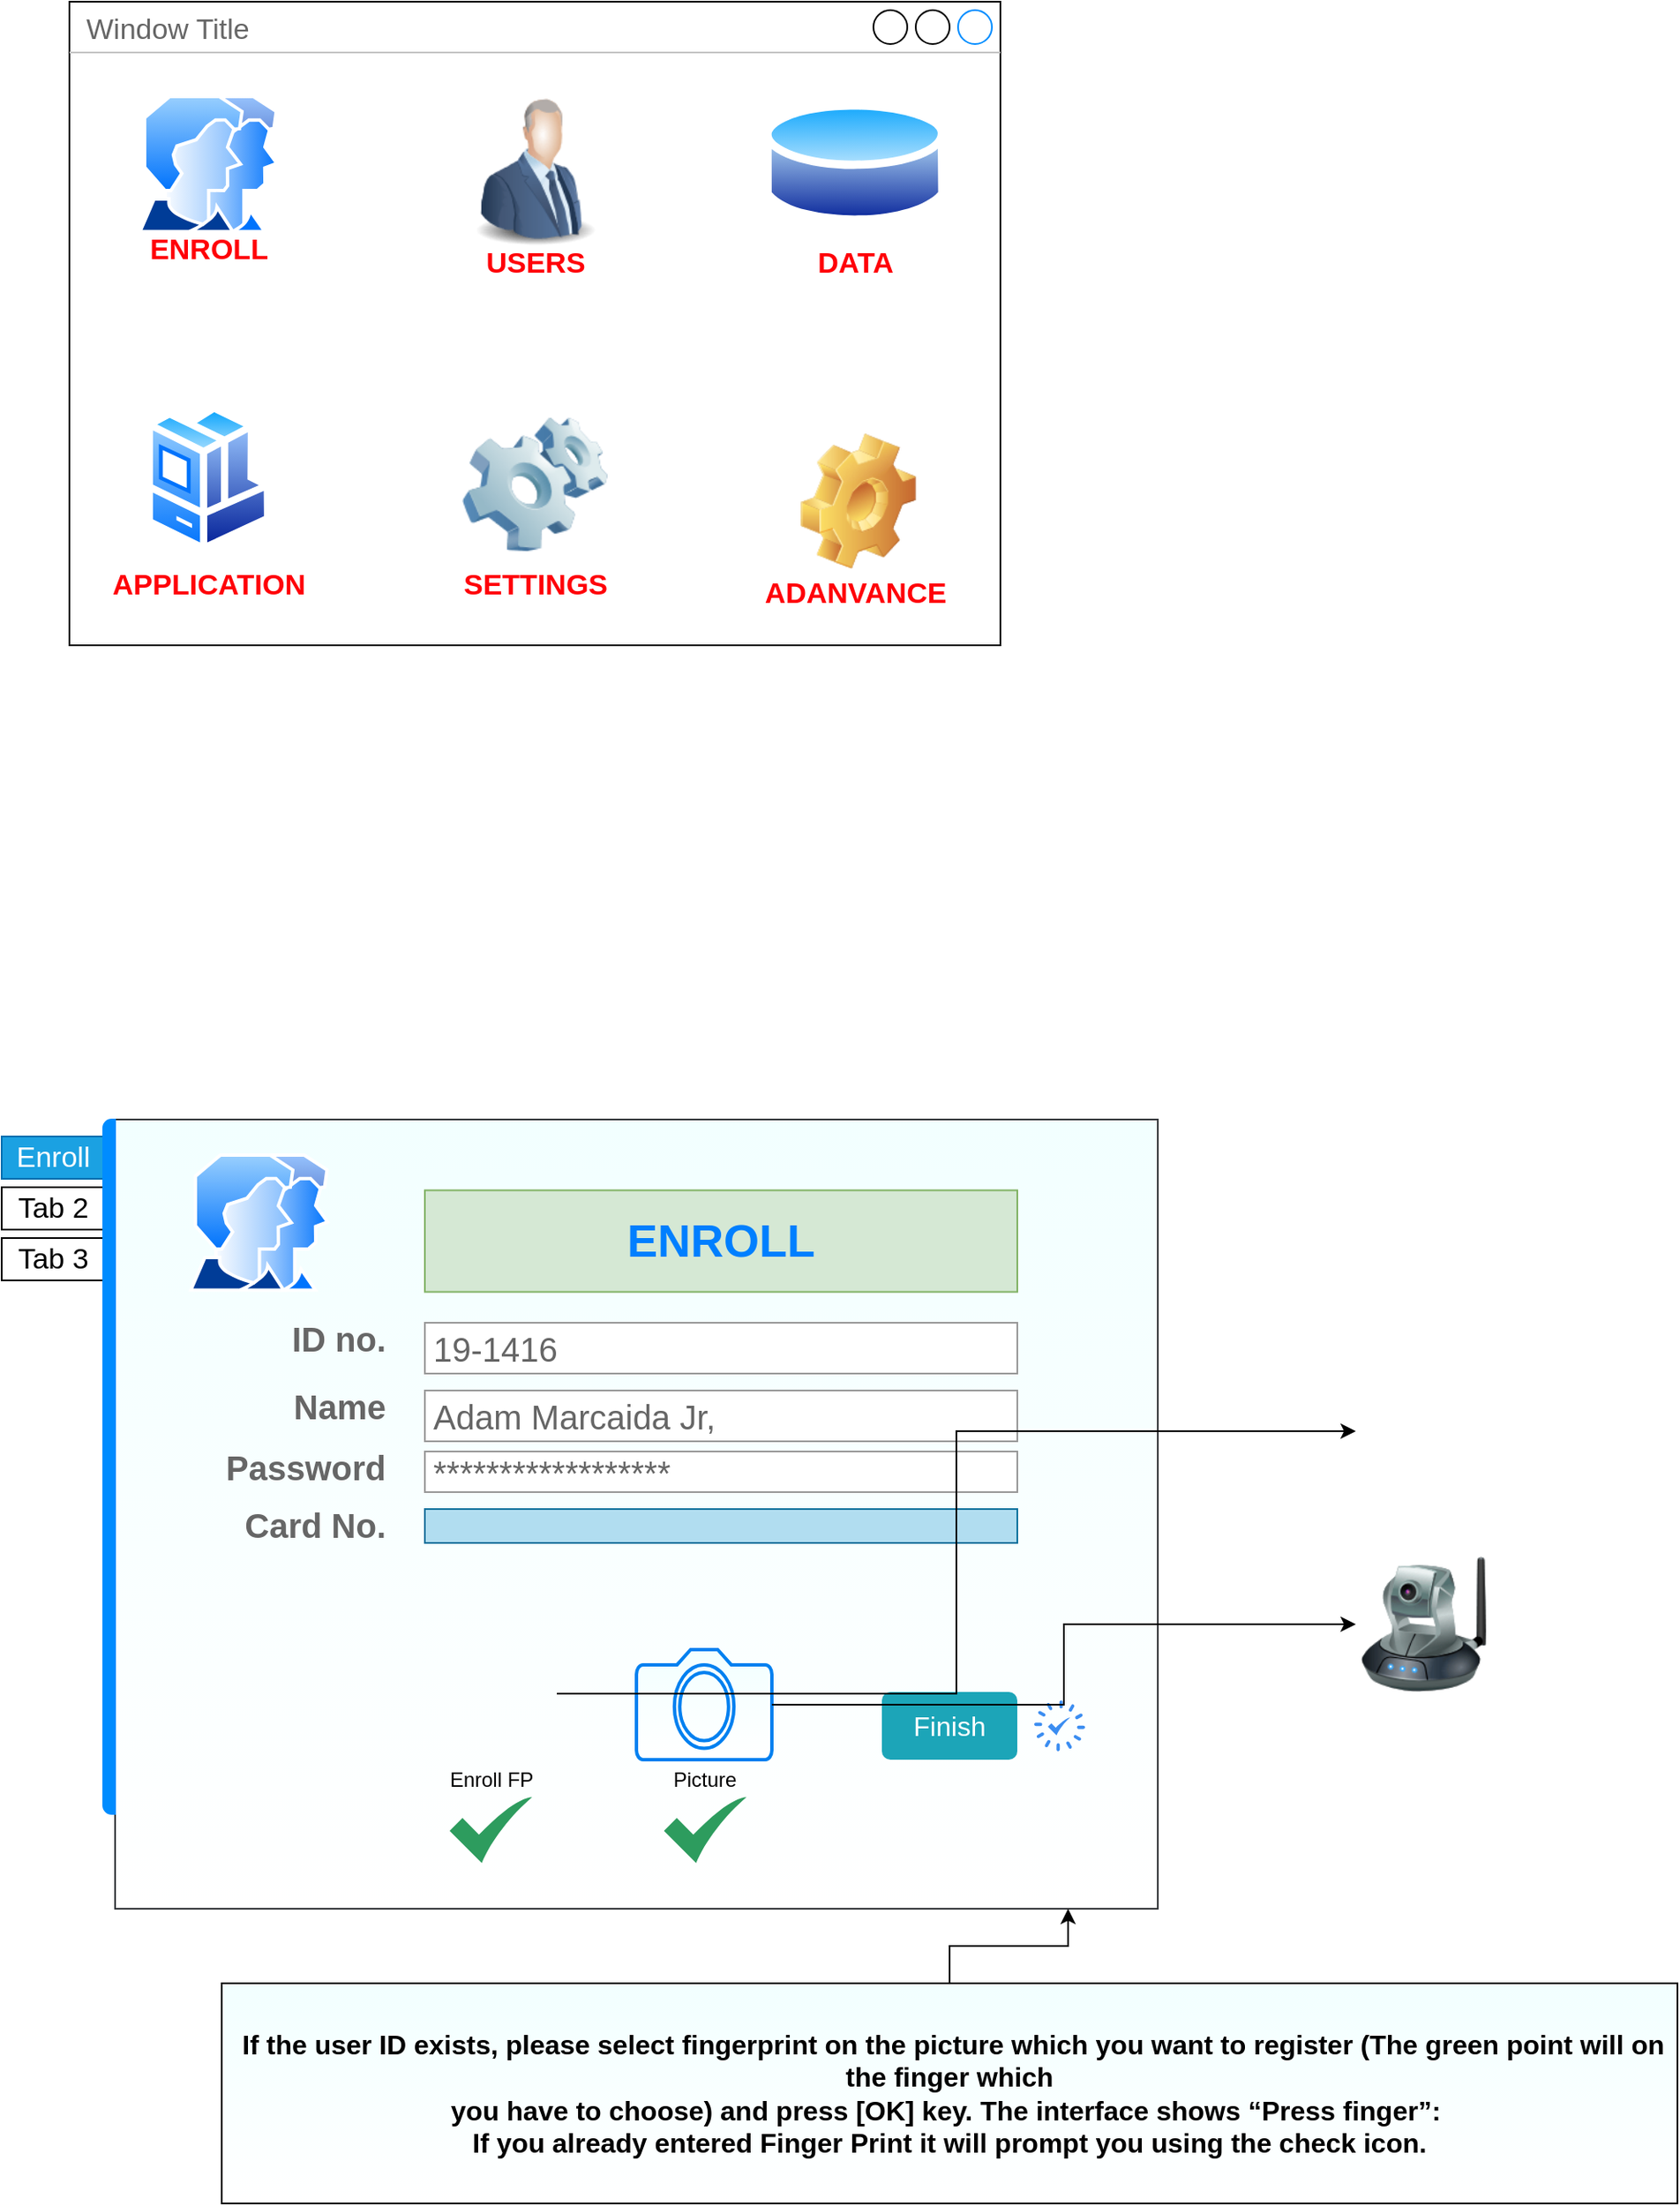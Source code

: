 <mxfile version="13.8.6" type="github">
  <diagram id="omvWzpszIbfOMrYEtXJd" name="Page-1">
    <mxGraphModel dx="1346" dy="1681" grid="1" gridSize="10" guides="1" tooltips="1" connect="1" arrows="1" fold="1" page="1" pageScale="1" pageWidth="1100" pageHeight="850" math="0" shadow="0">
      <root>
        <mxCell id="0" />
        <mxCell id="1" parent="0" />
        <mxCell id="L0Wl1w1Pw-v7TW8PgjGB-2" value="Window Title" style="strokeWidth=1;shadow=0;dashed=0;align=center;html=1;shape=mxgraph.mockup.containers.window;align=left;verticalAlign=top;spacingLeft=8;strokeColor2=#008cff;strokeColor3=#c4c4c4;fontColor=#666666;mainText=;fontSize=17;labelBackgroundColor=none;" vertex="1" parent="1">
          <mxGeometry x="80" y="-620" width="550" height="380" as="geometry" />
        </mxCell>
        <mxCell id="L0Wl1w1Pw-v7TW8PgjGB-3" value="" style="image;html=1;image=img/lib/clip_art/people/Suit_Man_Blue_128x128.png" vertex="1" parent="1">
          <mxGeometry x="310" y="-565" width="90" height="90" as="geometry" />
        </mxCell>
        <mxCell id="L0Wl1w1Pw-v7TW8PgjGB-4" value="" style="image;html=1;image=img/lib/clip_art/general/Gear_128x128.png" vertex="1" parent="1">
          <mxGeometry x="502" y="-365" width="88.1" height="80" as="geometry" />
        </mxCell>
        <mxCell id="L0Wl1w1Pw-v7TW8PgjGB-5" value="" style="image;html=1;image=img/lib/clip_art/computers/Software_128x128.png" vertex="1" parent="1">
          <mxGeometry x="310" y="-375" width="90" height="80" as="geometry" />
        </mxCell>
        <mxCell id="L0Wl1w1Pw-v7TW8PgjGB-6" value="" style="aspect=fixed;perimeter=ellipsePerimeter;html=1;align=center;shadow=0;dashed=0;spacingTop=3;image;image=img/lib/active_directory/database.svg;" vertex="1" parent="1">
          <mxGeometry x="490" y="-565" width="108.1" height="80" as="geometry" />
        </mxCell>
        <mxCell id="L0Wl1w1Pw-v7TW8PgjGB-8" value="" style="aspect=fixed;perimeter=ellipsePerimeter;html=1;align=center;shadow=0;dashed=0;spacingTop=3;image;image=img/lib/active_directory/user_accounts.svg;" vertex="1" parent="1">
          <mxGeometry x="120" y="-565" width="84.31" height="81.78" as="geometry" />
        </mxCell>
        <mxCell id="L0Wl1w1Pw-v7TW8PgjGB-9" value="" style="aspect=fixed;perimeter=ellipsePerimeter;html=1;align=center;shadow=0;dashed=0;spacingTop=3;image;image=img/lib/active_directory/workstation_client.svg;" vertex="1" parent="1">
          <mxGeometry x="124.97" y="-382.5" width="74.38" height="87.5" as="geometry" />
        </mxCell>
        <mxCell id="L0Wl1w1Pw-v7TW8PgjGB-12" value="" style="strokeWidth=1;shadow=0;dashed=0;align=center;html=1;shape=mxgraph.mockup.containers.marginRect2;rectMarginLeft=67;strokeColor=#36393d;gradientColor=#ffffff;fillColor=#F2FFFF;" vertex="1" parent="1">
          <mxGeometry x="40" y="40" width="683" height="466" as="geometry" />
        </mxCell>
        <mxCell id="L0Wl1w1Pw-v7TW8PgjGB-13" value="Enroll" style="strokeColor=#006EAF;fillColor=#1ba1e2;strokeWidth=1;shadow=0;dashed=0;align=center;html=1;shape=mxgraph.mockup.containers.rrect;rSize=0;fontSize=17;fontColor=#ffffff;" vertex="1" parent="L0Wl1w1Pw-v7TW8PgjGB-12">
          <mxGeometry width="60" height="25" relative="1" as="geometry">
            <mxPoint y="10" as="offset" />
          </mxGeometry>
        </mxCell>
        <mxCell id="L0Wl1w1Pw-v7TW8PgjGB-14" value="Tab 2" style="strokeWidth=1;shadow=0;dashed=0;align=center;html=1;shape=mxgraph.mockup.containers.rrect;rSize=0;fontSize=17;" vertex="1" parent="L0Wl1w1Pw-v7TW8PgjGB-12">
          <mxGeometry width="60" height="25" relative="1" as="geometry">
            <mxPoint y="40" as="offset" />
          </mxGeometry>
        </mxCell>
        <mxCell id="L0Wl1w1Pw-v7TW8PgjGB-15" value="Tab 3" style="strokeWidth=1;shadow=0;dashed=0;align=center;html=1;shape=mxgraph.mockup.containers.rrect;rSize=0;fontSize=17;" vertex="1" parent="L0Wl1w1Pw-v7TW8PgjGB-12">
          <mxGeometry width="60" height="25" relative="1" as="geometry">
            <mxPoint y="70" as="offset" />
          </mxGeometry>
        </mxCell>
        <mxCell id="L0Wl1w1Pw-v7TW8PgjGB-16" value="" style="strokeWidth=1;shadow=0;dashed=0;align=center;html=1;shape=mxgraph.mockup.containers.leftButton;rSize=5;strokeColor=#008cff;fillColor=#008cff;resizeHeight=1;movable=0;deletable=0;" vertex="1" parent="L0Wl1w1Pw-v7TW8PgjGB-12">
          <mxGeometry width="7" height="410" relative="1" as="geometry">
            <mxPoint x="60" as="offset" />
          </mxGeometry>
        </mxCell>
        <mxCell id="L0Wl1w1Pw-v7TW8PgjGB-17" value="" style="aspect=fixed;perimeter=ellipsePerimeter;html=1;align=center;shadow=0;dashed=0;spacingTop=3;image;image=img/lib/active_directory/user_accounts.svg;" vertex="1" parent="L0Wl1w1Pw-v7TW8PgjGB-12">
          <mxGeometry x="110.0" y="20" width="84.31" height="81.78" as="geometry" />
        </mxCell>
        <mxCell id="L0Wl1w1Pw-v7TW8PgjGB-30" value="&lt;b&gt;&lt;font style=&quot;font-size: 20px&quot;&gt;ID no.&lt;/font&gt;&lt;/b&gt;" style="strokeWidth=1;shadow=0;dashed=0;align=center;html=1;shape=mxgraph.mockup.forms.anchor;align=right;spacingRight=2;fontColor=#666666;" vertex="1" parent="L0Wl1w1Pw-v7TW8PgjGB-12">
          <mxGeometry x="180" y="120" width="50" height="18" as="geometry" />
        </mxCell>
        <mxCell id="L0Wl1w1Pw-v7TW8PgjGB-31" value="&lt;font style=&quot;font-size: 20px&quot;&gt;19-1416&lt;/font&gt;" style="strokeWidth=1;shadow=0;dashed=0;align=center;html=1;shape=mxgraph.mockup.forms.rrect;fillColor=#ffffff;rSize=0;fontColor=#666666;align=left;spacingLeft=3;strokeColor=#999999;" vertex="1" parent="L0Wl1w1Pw-v7TW8PgjGB-12">
          <mxGeometry x="250" y="120" width="350" height="30" as="geometry" />
        </mxCell>
        <mxCell id="L0Wl1w1Pw-v7TW8PgjGB-32" value="&lt;b&gt;&lt;font style=&quot;font-size: 20px&quot;&gt;Name&lt;/font&gt;&lt;/b&gt;" style="strokeWidth=1;shadow=0;dashed=0;align=center;html=1;shape=mxgraph.mockup.forms.anchor;align=right;spacingRight=2;fontColor=#666666;" vertex="1" parent="L0Wl1w1Pw-v7TW8PgjGB-12">
          <mxGeometry x="180" y="160" width="50" height="18" as="geometry" />
        </mxCell>
        <mxCell id="L0Wl1w1Pw-v7TW8PgjGB-33" value="&lt;font style=&quot;font-size: 20px&quot;&gt;Adam Marcaida Jr,&lt;/font&gt;" style="strokeWidth=1;shadow=0;dashed=0;align=center;html=1;shape=mxgraph.mockup.forms.rrect;fillColor=#ffffff;rSize=0;fontColor=#666666;align=left;spacingLeft=3;strokeColor=#999999;" vertex="1" parent="L0Wl1w1Pw-v7TW8PgjGB-12">
          <mxGeometry x="250" y="160" width="350" height="30" as="geometry" />
        </mxCell>
        <mxCell id="L0Wl1w1Pw-v7TW8PgjGB-34" value="&lt;b&gt;&lt;font style=&quot;font-size: 20px&quot;&gt;Password&lt;/font&gt;&lt;/b&gt;" style="strokeWidth=1;shadow=0;dashed=0;align=center;html=1;shape=mxgraph.mockup.forms.anchor;align=right;spacingRight=2;fontColor=#666666;" vertex="1" parent="L0Wl1w1Pw-v7TW8PgjGB-12">
          <mxGeometry x="180" y="196" width="50" height="18" as="geometry" />
        </mxCell>
        <mxCell id="L0Wl1w1Pw-v7TW8PgjGB-35" value="&lt;font style=&quot;font-size: 20px&quot;&gt;******************&lt;/font&gt;" style="strokeWidth=1;shadow=0;dashed=0;align=center;html=1;shape=mxgraph.mockup.forms.rrect;fillColor=#ffffff;rSize=0;fontColor=#666666;align=left;spacingLeft=3;strokeColor=#999999;" vertex="1" parent="L0Wl1w1Pw-v7TW8PgjGB-12">
          <mxGeometry x="250" y="196" width="350" height="24" as="geometry" />
        </mxCell>
        <mxCell id="L0Wl1w1Pw-v7TW8PgjGB-36" value="&lt;b&gt;&lt;font style=&quot;font-size: 20px&quot;&gt;Card No.&lt;/font&gt;&lt;/b&gt;" style="strokeWidth=1;shadow=0;dashed=0;align=center;html=1;shape=mxgraph.mockup.forms.anchor;align=right;spacingRight=2;fontColor=#666666;" vertex="1" parent="L0Wl1w1Pw-v7TW8PgjGB-12">
          <mxGeometry x="180" y="230" width="50" height="18" as="geometry" />
        </mxCell>
        <mxCell id="L0Wl1w1Pw-v7TW8PgjGB-37" value="" style="strokeWidth=1;shadow=0;dashed=0;align=center;html=1;shape=mxgraph.mockup.forms.rrect;fillColor=#b1ddf0;rSize=0;align=left;spacingLeft=3;strokeColor=#10739e;" vertex="1" parent="L0Wl1w1Pw-v7TW8PgjGB-12">
          <mxGeometry x="250" y="230" width="350" height="20" as="geometry" />
        </mxCell>
        <mxCell id="L0Wl1w1Pw-v7TW8PgjGB-44" value="Finish" style="html=1;shadow=0;dashed=0;shape=mxgraph.bootstrap.rrect;rSize=5;strokeColor=none;strokeWidth=1;fillColor=#1CA5B8;fontColor=#FFFFFF;whiteSpace=wrap;align=center;verticalAlign=middle;spacingLeft=0;fontStyle=0;fontSize=16;spacing=5;" vertex="1" parent="L0Wl1w1Pw-v7TW8PgjGB-12">
          <mxGeometry x="520" y="338" width="80" height="40" as="geometry" />
        </mxCell>
        <mxCell id="L0Wl1w1Pw-v7TW8PgjGB-49" value="" style="shape=image;html=1;verticalAlign=top;verticalLabelPosition=bottom;labelBackgroundColor=#ffffff;imageAspect=0;aspect=fixed;image=https://cdn4.iconfinder.com/data/icons/internet-security-flat-2/32/Internet_Security_Finger_print_identity_crime_fingerprint-128.png;fillColor=#F2FFFF;gradientColor=#ffffff;" vertex="1" parent="L0Wl1w1Pw-v7TW8PgjGB-12">
          <mxGeometry x="250" y="300" width="78" height="78" as="geometry" />
        </mxCell>
        <mxCell id="L0Wl1w1Pw-v7TW8PgjGB-51" value="" style="html=1;verticalLabelPosition=bottom;align=center;labelBackgroundColor=#ffffff;verticalAlign=top;strokeWidth=2;strokeColor=#0080F0;shadow=0;dashed=0;shape=mxgraph.ios7.icons.camera;fillColor=#F2FFFF;gradientColor=#ffffff;" vertex="1" parent="L0Wl1w1Pw-v7TW8PgjGB-12">
          <mxGeometry x="375" y="313" width="80" height="65" as="geometry" />
        </mxCell>
        <mxCell id="L0Wl1w1Pw-v7TW8PgjGB-53" value="Enroll FP" style="text;html=1;resizable=0;autosize=1;align=center;verticalAlign=middle;points=[];fillColor=none;strokeColor=none;rounded=0;" vertex="1" parent="L0Wl1w1Pw-v7TW8PgjGB-12">
          <mxGeometry x="259" y="380" width="60" height="20" as="geometry" />
        </mxCell>
        <mxCell id="L0Wl1w1Pw-v7TW8PgjGB-54" value="Picture" style="text;html=1;resizable=0;autosize=1;align=center;verticalAlign=middle;points=[];fillColor=none;strokeColor=none;rounded=0;" vertex="1" parent="L0Wl1w1Pw-v7TW8PgjGB-12">
          <mxGeometry x="390" y="380" width="50" height="20" as="geometry" />
        </mxCell>
        <mxCell id="L0Wl1w1Pw-v7TW8PgjGB-56" value="" style="shape=image;html=1;verticalAlign=top;verticalLabelPosition=bottom;labelBackgroundColor=#ffffff;imageAspect=0;aspect=fixed;image=https://cdn2.iconfinder.com/data/icons/humano2/128x128/apps/gnome-help.png;fillColor=#F2FFFF;gradientColor=#ffffff;" vertex="1" parent="L0Wl1w1Pw-v7TW8PgjGB-12">
          <mxGeometry x="620" y="420" width="26" height="26" as="geometry" />
        </mxCell>
        <mxCell id="L0Wl1w1Pw-v7TW8PgjGB-61" value="" style="html=1;aspect=fixed;strokeColor=none;shadow=0;align=center;verticalAlign=top;fillColor=#2D9C5E;shape=mxgraph.gcp2.check" vertex="1" parent="L0Wl1w1Pw-v7TW8PgjGB-12">
          <mxGeometry x="264.62" y="400" width="48.75" height="39" as="geometry" />
        </mxCell>
        <mxCell id="L0Wl1w1Pw-v7TW8PgjGB-63" value="" style="html=1;aspect=fixed;strokeColor=none;shadow=0;align=center;verticalAlign=top;fillColor=#2D9C5E;shape=mxgraph.gcp2.check" vertex="1" parent="L0Wl1w1Pw-v7TW8PgjGB-12">
          <mxGeometry x="391.25" y="400" width="48.75" height="39" as="geometry" />
        </mxCell>
        <mxCell id="L0Wl1w1Pw-v7TW8PgjGB-65" value="&lt;font style=&quot;font-size: 27px&quot; color=&quot;#007fff&quot;&gt;&lt;b&gt;ENROLL&lt;/b&gt;&lt;/font&gt;" style="rounded=0;whiteSpace=wrap;html=1;fillColor=#d5e8d4;strokeColor=#82b366;" vertex="1" parent="L0Wl1w1Pw-v7TW8PgjGB-12">
          <mxGeometry x="250" y="41.78" width="350" height="60" as="geometry" />
        </mxCell>
        <mxCell id="L0Wl1w1Pw-v7TW8PgjGB-77" value="" style="html=1;aspect=fixed;strokeColor=none;shadow=0;align=center;verticalAlign=top;fillColor=#3B8DF1;shape=mxgraph.gcp2.loading" vertex="1" parent="L0Wl1w1Pw-v7TW8PgjGB-12">
          <mxGeometry x="610" y="343" width="30" height="30" as="geometry" />
        </mxCell>
        <mxCell id="L0Wl1w1Pw-v7TW8PgjGB-78" value="" style="shape=image;html=1;verticalAlign=top;verticalLabelPosition=bottom;labelBackgroundColor=#ffffff;imageAspect=0;aspect=fixed;image=https://cdn4.iconfinder.com/data/icons/gradient-ui-1/512/error-128.png;fillColor=#F2FFFF;gradientColor=#ffffff;" vertex="1" parent="L0Wl1w1Pw-v7TW8PgjGB-12">
          <mxGeometry x="646" y="10" width="28" height="28" as="geometry" />
        </mxCell>
        <mxCell id="L0Wl1w1Pw-v7TW8PgjGB-58" style="edgeStyle=orthogonalEdgeStyle;rounded=0;orthogonalLoop=1;jettySize=auto;html=1;" edge="1" parent="1" source="L0Wl1w1Pw-v7TW8PgjGB-57" target="L0Wl1w1Pw-v7TW8PgjGB-12">
          <mxGeometry relative="1" as="geometry">
            <mxPoint x="670" y="510" as="targetPoint" />
            <Array as="points">
              <mxPoint x="600" y="528" />
              <mxPoint x="670" y="528" />
            </Array>
          </mxGeometry>
        </mxCell>
        <mxCell id="L0Wl1w1Pw-v7TW8PgjGB-57" value="&lt;font style=&quot;font-size: 16px&quot;&gt;&lt;b&gt;&amp;nbsp;If the user ID exists, please select fingerprint on the picture which you want to register (The green point will on the finger which&lt;br&gt;you have to choose) and press [OK] key. The interface shows “Press finger”:&amp;nbsp;&lt;br&gt;If you already entered Finger Print it will prompt you using the check icon.&lt;br&gt;&lt;/b&gt;&lt;/font&gt;" style="rounded=0;whiteSpace=wrap;html=1;fillColor=#F2FFFF;gradientColor=#ffffff;" vertex="1" parent="1">
          <mxGeometry x="170" y="550" width="860" height="130" as="geometry" />
        </mxCell>
        <mxCell id="L0Wl1w1Pw-v7TW8PgjGB-67" value="&lt;span style=&quot;font-size: 17px&quot;&gt;&lt;b&gt;&lt;font color=&quot;#ff0008&quot;&gt;DATA&lt;/font&gt;&lt;/b&gt;&lt;/span&gt;" style="text;html=1;resizable=0;autosize=1;align=center;verticalAlign=middle;points=[];fillColor=none;strokeColor=none;rounded=0;" vertex="1" parent="1">
          <mxGeometry x="514.05" y="-475" width="60" height="20" as="geometry" />
        </mxCell>
        <mxCell id="L0Wl1w1Pw-v7TW8PgjGB-72" value="&lt;span style=&quot;font-size: 17px&quot;&gt;&lt;b&gt;&lt;font color=&quot;#ff0008&quot;&gt;ENROLL&lt;/font&gt;&lt;/b&gt;&lt;/span&gt;" style="text;html=1;resizable=0;autosize=1;align=center;verticalAlign=middle;points=[];fillColor=none;strokeColor=none;rounded=0;" vertex="1" parent="1">
          <mxGeometry x="117.16" y="-483.22" width="90" height="20" as="geometry" />
        </mxCell>
        <mxCell id="L0Wl1w1Pw-v7TW8PgjGB-73" value="&lt;span style=&quot;font-size: 17px&quot;&gt;&lt;b&gt;&lt;font color=&quot;#ff0008&quot;&gt;USERS&lt;/font&gt;&lt;/b&gt;&lt;/span&gt;" style="text;html=1;resizable=0;autosize=1;align=center;verticalAlign=middle;points=[];fillColor=none;strokeColor=none;rounded=0;" vertex="1" parent="1">
          <mxGeometry x="320" y="-475" width="70" height="20" as="geometry" />
        </mxCell>
        <mxCell id="L0Wl1w1Pw-v7TW8PgjGB-74" value="&lt;span style=&quot;font-size: 17px&quot;&gt;&lt;b&gt;&lt;font color=&quot;#ff0008&quot;&gt;APPLICATION&lt;/font&gt;&lt;/b&gt;&lt;/span&gt;" style="text;html=1;resizable=0;autosize=1;align=center;verticalAlign=middle;points=[];fillColor=none;strokeColor=none;rounded=0;" vertex="1" parent="1">
          <mxGeometry x="97.16" y="-285" width="130" height="20" as="geometry" />
        </mxCell>
        <mxCell id="L0Wl1w1Pw-v7TW8PgjGB-75" value="&lt;span style=&quot;font-size: 17px&quot;&gt;&lt;b&gt;&lt;font color=&quot;#ff0008&quot;&gt;SETTINGS&lt;/font&gt;&lt;/b&gt;&lt;/span&gt;" style="text;html=1;resizable=0;autosize=1;align=center;verticalAlign=middle;points=[];fillColor=none;strokeColor=none;rounded=0;" vertex="1" parent="1">
          <mxGeometry x="305" y="-285" width="100" height="20" as="geometry" />
        </mxCell>
        <mxCell id="L0Wl1w1Pw-v7TW8PgjGB-76" value="&lt;font color=&quot;#ff0008&quot;&gt;&lt;span style=&quot;font-size: 17px&quot;&gt;&lt;b&gt;ADANVANCE&lt;/b&gt;&lt;/span&gt;&lt;/font&gt;" style="text;html=1;resizable=0;autosize=1;align=center;verticalAlign=middle;points=[];fillColor=none;strokeColor=none;rounded=0;" vertex="1" parent="1">
          <mxGeometry x="484.05" y="-280" width="120" height="20" as="geometry" />
        </mxCell>
        <mxCell id="L0Wl1w1Pw-v7TW8PgjGB-79" value="" style="shape=image;html=1;verticalAlign=top;verticalLabelPosition=bottom;labelBackgroundColor=#ffffff;imageAspect=0;aspect=fixed;image=https://cdn0.iconfinder.com/data/icons/maternity-and-pregnancy-2/512/167_Fingerprint_identity_recognition_scan_scanner_scanning-128.png;fillColor=#F2FFFF;gradientColor=#ffffff;" vertex="1" parent="1">
          <mxGeometry x="840" y="160" width="128" height="128" as="geometry" />
        </mxCell>
        <mxCell id="L0Wl1w1Pw-v7TW8PgjGB-80" value="" style="image;html=1;image=img/lib/clip_art/networking/Ip_Camera_128x128.png;fillColor=#F2FFFF;gradientColor=#ffffff;" vertex="1" parent="1">
          <mxGeometry x="840" y="298" width="80" height="80" as="geometry" />
        </mxCell>
        <mxCell id="L0Wl1w1Pw-v7TW8PgjGB-81" style="edgeStyle=orthogonalEdgeStyle;rounded=0;orthogonalLoop=1;jettySize=auto;html=1;entryX=0;entryY=0.5;entryDx=0;entryDy=0;" edge="1" parent="1" source="L0Wl1w1Pw-v7TW8PgjGB-51" target="L0Wl1w1Pw-v7TW8PgjGB-80">
          <mxGeometry relative="1" as="geometry" />
        </mxCell>
        <mxCell id="L0Wl1w1Pw-v7TW8PgjGB-82" style="edgeStyle=orthogonalEdgeStyle;rounded=0;orthogonalLoop=1;jettySize=auto;html=1;entryX=0;entryY=0.5;entryDx=0;entryDy=0;" edge="1" parent="1" source="L0Wl1w1Pw-v7TW8PgjGB-49" target="L0Wl1w1Pw-v7TW8PgjGB-79">
          <mxGeometry relative="1" as="geometry" />
        </mxCell>
      </root>
    </mxGraphModel>
  </diagram>
</mxfile>
